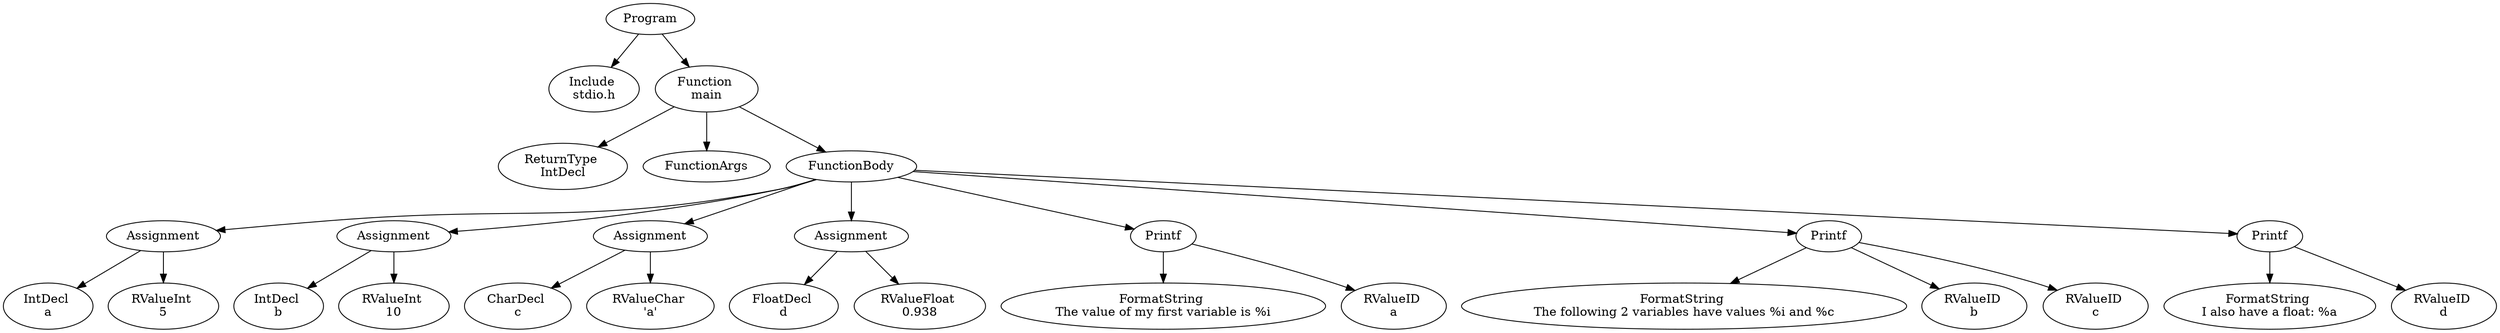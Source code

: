 digraph AST {
2 [label="Program"];
3 [label="Include \nstdio.h"];
4 [label="Function \nmain"];
5 [label="ReturnType \nIntDecl"];
6 [label="FunctionArgs"];
7 [label="FunctionBody"];
8 [label="Assignment"];
9 [label="IntDecl \na"];
10 [label="RValueInt \n5"];
8 -> 9;
8 -> 10;
11 [label="Assignment"];
12 [label="IntDecl \nb"];
13 [label="RValueInt \n10"];
11 -> 12;
11 -> 13;
14 [label="Assignment"];
15 [label="CharDecl \nc"];
16 [label="RValueChar \n'a'"];
14 -> 15;
14 -> 16;
17 [label="Assignment"];
18 [label="FloatDecl \nd"];
19 [label="RValueFloat \n0.938"];
17 -> 18;
17 -> 19;
20 [label="Printf"];
21 [label="FormatString \nThe value of my first variable is %i"];
22 [label="RValueID \na"];
20 -> 21;
20 -> 22;
23 [label="Printf"];
24 [label="FormatString \nThe following 2 variables have values %i and %c"];
25 [label="RValueID \nb"];
26 [label="RValueID \nc"];
23 -> 24;
23 -> 25;
23 -> 26;
27 [label="Printf"];
28 [label="FormatString \nI also have a float: %a"];
29 [label="RValueID \nd"];
27 -> 28;
27 -> 29;
7 -> 8;
7 -> 11;
7 -> 14;
7 -> 17;
7 -> 20;
7 -> 23;
7 -> 27;
4 -> 5;
4 -> 6;
4 -> 7;
2 -> 3;
2 -> 4;
}